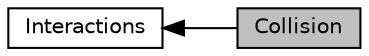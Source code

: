 digraph "Collision"
{
  edge [fontname="Helvetica",fontsize="10",labelfontname="Helvetica",labelfontsize="10"];
  node [fontname="Helvetica",fontsize="10",shape=box];
  rankdir=LR;
  Node2 [label="Interactions",height=0.2,width=0.4,color="black", fillcolor="white", style="filled",URL="$group__interactions.html",tooltip="This module handles particle interations."];
  Node1 [label="Collision",height=0.2,width=0.4,color="black", fillcolor="grey75", style="filled", fontcolor="black",tooltip="This submodule handles classical physics collisions."];
  Node2->Node1 [shape=plaintext, dir="back", style="solid"];
}
